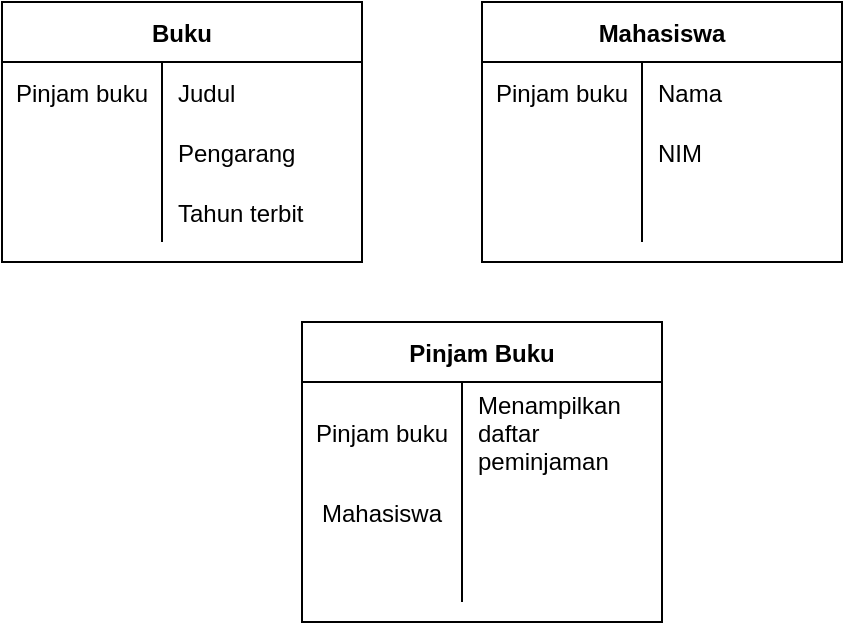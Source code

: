 <mxfile version="14.3.0" type="github">
  <diagram id="8LueK6VzX5vKugh_-wbZ" name="Page-1">
    <mxGraphModel dx="1480" dy="777" grid="1" gridSize="10" guides="1" tooltips="1" connect="1" arrows="1" fold="1" page="1" pageScale="1" pageWidth="850" pageHeight="1100" math="0" shadow="0">
      <root>
        <mxCell id="0" />
        <mxCell id="1" parent="0" />
        <mxCell id="Cy7dQPZvyHQUf0ZGcS9_-2" value="Buku" style="shape=table;startSize=30;container=1;collapsible=1;childLayout=tableLayout;fixedRows=1;rowLines=0;fontStyle=1;align=center;resizeLast=1;" vertex="1" parent="1">
          <mxGeometry x="330" y="170" width="180" height="130" as="geometry" />
        </mxCell>
        <mxCell id="Cy7dQPZvyHQUf0ZGcS9_-6" value="" style="shape=partialRectangle;collapsible=0;dropTarget=0;pointerEvents=0;fillColor=none;top=0;left=0;bottom=0;right=0;points=[[0,0.5],[1,0.5]];portConstraint=eastwest;" vertex="1" parent="Cy7dQPZvyHQUf0ZGcS9_-2">
          <mxGeometry y="30" width="180" height="30" as="geometry" />
        </mxCell>
        <mxCell id="Cy7dQPZvyHQUf0ZGcS9_-7" value="Pinjam buku" style="shape=partialRectangle;connectable=0;fillColor=none;top=0;left=0;bottom=0;right=0;editable=1;overflow=hidden;" vertex="1" parent="Cy7dQPZvyHQUf0ZGcS9_-6">
          <mxGeometry width="80" height="30" as="geometry" />
        </mxCell>
        <mxCell id="Cy7dQPZvyHQUf0ZGcS9_-8" value="Judul" style="shape=partialRectangle;connectable=0;fillColor=none;top=0;left=0;bottom=0;right=0;align=left;spacingLeft=6;overflow=hidden;" vertex="1" parent="Cy7dQPZvyHQUf0ZGcS9_-6">
          <mxGeometry x="80" width="100" height="30" as="geometry" />
        </mxCell>
        <mxCell id="Cy7dQPZvyHQUf0ZGcS9_-9" value="" style="shape=partialRectangle;collapsible=0;dropTarget=0;pointerEvents=0;fillColor=none;top=0;left=0;bottom=0;right=0;points=[[0,0.5],[1,0.5]];portConstraint=eastwest;" vertex="1" parent="Cy7dQPZvyHQUf0ZGcS9_-2">
          <mxGeometry y="60" width="180" height="30" as="geometry" />
        </mxCell>
        <mxCell id="Cy7dQPZvyHQUf0ZGcS9_-10" value="" style="shape=partialRectangle;connectable=0;fillColor=none;top=0;left=0;bottom=0;right=0;editable=1;overflow=hidden;" vertex="1" parent="Cy7dQPZvyHQUf0ZGcS9_-9">
          <mxGeometry width="80" height="30" as="geometry" />
        </mxCell>
        <mxCell id="Cy7dQPZvyHQUf0ZGcS9_-11" value="Pengarang" style="shape=partialRectangle;connectable=0;fillColor=none;top=0;left=0;bottom=0;right=0;align=left;spacingLeft=6;overflow=hidden;" vertex="1" parent="Cy7dQPZvyHQUf0ZGcS9_-9">
          <mxGeometry x="80" width="100" height="30" as="geometry" />
        </mxCell>
        <mxCell id="Cy7dQPZvyHQUf0ZGcS9_-12" value="" style="shape=partialRectangle;collapsible=0;dropTarget=0;pointerEvents=0;fillColor=none;top=0;left=0;bottom=0;right=0;points=[[0,0.5],[1,0.5]];portConstraint=eastwest;" vertex="1" parent="Cy7dQPZvyHQUf0ZGcS9_-2">
          <mxGeometry y="90" width="180" height="30" as="geometry" />
        </mxCell>
        <mxCell id="Cy7dQPZvyHQUf0ZGcS9_-13" value="" style="shape=partialRectangle;connectable=0;fillColor=none;top=0;left=0;bottom=0;right=0;editable=1;overflow=hidden;" vertex="1" parent="Cy7dQPZvyHQUf0ZGcS9_-12">
          <mxGeometry width="80" height="30" as="geometry" />
        </mxCell>
        <mxCell id="Cy7dQPZvyHQUf0ZGcS9_-14" value="Tahun terbit" style="shape=partialRectangle;connectable=0;fillColor=none;top=0;left=0;bottom=0;right=0;align=left;spacingLeft=6;overflow=hidden;" vertex="1" parent="Cy7dQPZvyHQUf0ZGcS9_-12">
          <mxGeometry x="80" width="100" height="30" as="geometry" />
        </mxCell>
        <mxCell id="Cy7dQPZvyHQUf0ZGcS9_-15" value="Mahasiswa" style="shape=table;startSize=30;container=1;collapsible=1;childLayout=tableLayout;fixedRows=1;rowLines=0;fontStyle=1;align=center;resizeLast=1;" vertex="1" parent="1">
          <mxGeometry x="570" y="170" width="180" height="130" as="geometry" />
        </mxCell>
        <mxCell id="Cy7dQPZvyHQUf0ZGcS9_-16" value="" style="shape=partialRectangle;collapsible=0;dropTarget=0;pointerEvents=0;fillColor=none;top=0;left=0;bottom=0;right=0;points=[[0,0.5],[1,0.5]];portConstraint=eastwest;" vertex="1" parent="Cy7dQPZvyHQUf0ZGcS9_-15">
          <mxGeometry y="30" width="180" height="30" as="geometry" />
        </mxCell>
        <mxCell id="Cy7dQPZvyHQUf0ZGcS9_-17" value="Pinjam buku" style="shape=partialRectangle;connectable=0;fillColor=none;top=0;left=0;bottom=0;right=0;editable=1;overflow=hidden;" vertex="1" parent="Cy7dQPZvyHQUf0ZGcS9_-16">
          <mxGeometry width="80" height="30" as="geometry" />
        </mxCell>
        <mxCell id="Cy7dQPZvyHQUf0ZGcS9_-18" value="Nama" style="shape=partialRectangle;connectable=0;fillColor=none;top=0;left=0;bottom=0;right=0;align=left;spacingLeft=6;overflow=hidden;" vertex="1" parent="Cy7dQPZvyHQUf0ZGcS9_-16">
          <mxGeometry x="80" width="100" height="30" as="geometry" />
        </mxCell>
        <mxCell id="Cy7dQPZvyHQUf0ZGcS9_-19" value="" style="shape=partialRectangle;collapsible=0;dropTarget=0;pointerEvents=0;fillColor=none;top=0;left=0;bottom=0;right=0;points=[[0,0.5],[1,0.5]];portConstraint=eastwest;" vertex="1" parent="Cy7dQPZvyHQUf0ZGcS9_-15">
          <mxGeometry y="60" width="180" height="30" as="geometry" />
        </mxCell>
        <mxCell id="Cy7dQPZvyHQUf0ZGcS9_-20" value="" style="shape=partialRectangle;connectable=0;fillColor=none;top=0;left=0;bottom=0;right=0;editable=1;overflow=hidden;" vertex="1" parent="Cy7dQPZvyHQUf0ZGcS9_-19">
          <mxGeometry width="80" height="30" as="geometry" />
        </mxCell>
        <mxCell id="Cy7dQPZvyHQUf0ZGcS9_-21" value="NIM" style="shape=partialRectangle;connectable=0;fillColor=none;top=0;left=0;bottom=0;right=0;align=left;spacingLeft=6;overflow=hidden;" vertex="1" parent="Cy7dQPZvyHQUf0ZGcS9_-19">
          <mxGeometry x="80" width="100" height="30" as="geometry" />
        </mxCell>
        <mxCell id="Cy7dQPZvyHQUf0ZGcS9_-22" value="" style="shape=partialRectangle;collapsible=0;dropTarget=0;pointerEvents=0;fillColor=none;top=0;left=0;bottom=0;right=0;points=[[0,0.5],[1,0.5]];portConstraint=eastwest;" vertex="1" parent="Cy7dQPZvyHQUf0ZGcS9_-15">
          <mxGeometry y="90" width="180" height="30" as="geometry" />
        </mxCell>
        <mxCell id="Cy7dQPZvyHQUf0ZGcS9_-23" value="" style="shape=partialRectangle;connectable=0;fillColor=none;top=0;left=0;bottom=0;right=0;editable=1;overflow=hidden;" vertex="1" parent="Cy7dQPZvyHQUf0ZGcS9_-22">
          <mxGeometry width="80" height="30" as="geometry" />
        </mxCell>
        <mxCell id="Cy7dQPZvyHQUf0ZGcS9_-24" value="" style="shape=partialRectangle;connectable=0;fillColor=none;top=0;left=0;bottom=0;right=0;align=left;spacingLeft=6;overflow=hidden;" vertex="1" parent="Cy7dQPZvyHQUf0ZGcS9_-22">
          <mxGeometry x="80" width="100" height="30" as="geometry" />
        </mxCell>
        <mxCell id="Cy7dQPZvyHQUf0ZGcS9_-26" value="Pinjam Buku" style="shape=table;startSize=30;container=1;collapsible=1;childLayout=tableLayout;fixedRows=1;rowLines=0;fontStyle=1;align=center;resizeLast=1;" vertex="1" parent="1">
          <mxGeometry x="480" y="330" width="180" height="150" as="geometry" />
        </mxCell>
        <mxCell id="Cy7dQPZvyHQUf0ZGcS9_-27" value="" style="shape=partialRectangle;collapsible=0;dropTarget=0;pointerEvents=0;fillColor=none;top=0;left=0;bottom=0;right=0;points=[[0,0.5],[1,0.5]];portConstraint=eastwest;" vertex="1" parent="Cy7dQPZvyHQUf0ZGcS9_-26">
          <mxGeometry y="30" width="180" height="50" as="geometry" />
        </mxCell>
        <mxCell id="Cy7dQPZvyHQUf0ZGcS9_-28" value="Pinjam buku" style="shape=partialRectangle;connectable=0;fillColor=none;top=0;left=0;bottom=0;right=0;editable=1;overflow=hidden;" vertex="1" parent="Cy7dQPZvyHQUf0ZGcS9_-27">
          <mxGeometry width="80" height="50" as="geometry" />
        </mxCell>
        <mxCell id="Cy7dQPZvyHQUf0ZGcS9_-29" value="Menampilkan&#xa;daftar&#xa;peminjaman" style="shape=partialRectangle;connectable=0;fillColor=none;top=0;left=0;bottom=0;right=0;align=left;spacingLeft=6;overflow=hidden;" vertex="1" parent="Cy7dQPZvyHQUf0ZGcS9_-27">
          <mxGeometry x="80" width="100" height="50" as="geometry" />
        </mxCell>
        <mxCell id="Cy7dQPZvyHQUf0ZGcS9_-30" value="" style="shape=partialRectangle;collapsible=0;dropTarget=0;pointerEvents=0;fillColor=none;top=0;left=0;bottom=0;right=0;points=[[0,0.5],[1,0.5]];portConstraint=eastwest;" vertex="1" parent="Cy7dQPZvyHQUf0ZGcS9_-26">
          <mxGeometry y="80" width="180" height="30" as="geometry" />
        </mxCell>
        <mxCell id="Cy7dQPZvyHQUf0ZGcS9_-31" value="Mahasiswa" style="shape=partialRectangle;connectable=0;fillColor=none;top=0;left=0;bottom=0;right=0;editable=1;overflow=hidden;" vertex="1" parent="Cy7dQPZvyHQUf0ZGcS9_-30">
          <mxGeometry width="80" height="30" as="geometry" />
        </mxCell>
        <mxCell id="Cy7dQPZvyHQUf0ZGcS9_-32" value="" style="shape=partialRectangle;connectable=0;fillColor=none;top=0;left=0;bottom=0;right=0;align=left;spacingLeft=6;overflow=hidden;" vertex="1" parent="Cy7dQPZvyHQUf0ZGcS9_-30">
          <mxGeometry x="80" width="100" height="30" as="geometry" />
        </mxCell>
        <mxCell id="Cy7dQPZvyHQUf0ZGcS9_-33" value="" style="shape=partialRectangle;collapsible=0;dropTarget=0;pointerEvents=0;fillColor=none;top=0;left=0;bottom=0;right=0;points=[[0,0.5],[1,0.5]];portConstraint=eastwest;" vertex="1" parent="Cy7dQPZvyHQUf0ZGcS9_-26">
          <mxGeometry y="110" width="180" height="30" as="geometry" />
        </mxCell>
        <mxCell id="Cy7dQPZvyHQUf0ZGcS9_-34" value="" style="shape=partialRectangle;connectable=0;fillColor=none;top=0;left=0;bottom=0;right=0;editable=1;overflow=hidden;" vertex="1" parent="Cy7dQPZvyHQUf0ZGcS9_-33">
          <mxGeometry width="80" height="30" as="geometry" />
        </mxCell>
        <mxCell id="Cy7dQPZvyHQUf0ZGcS9_-35" value="" style="shape=partialRectangle;connectable=0;fillColor=none;top=0;left=0;bottom=0;right=0;align=left;spacingLeft=6;overflow=hidden;" vertex="1" parent="Cy7dQPZvyHQUf0ZGcS9_-33">
          <mxGeometry x="80" width="100" height="30" as="geometry" />
        </mxCell>
      </root>
    </mxGraphModel>
  </diagram>
</mxfile>
